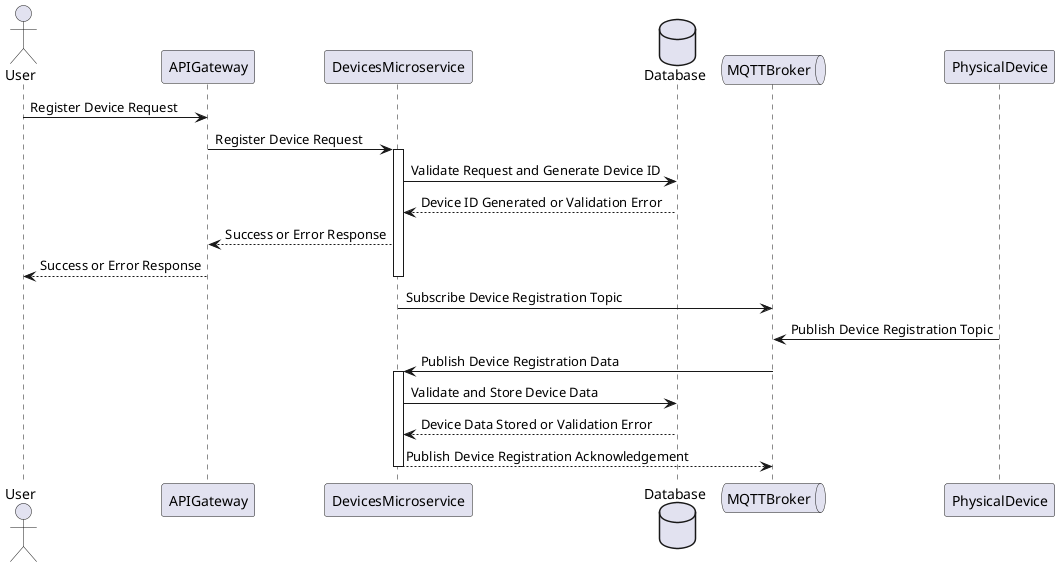@startuml
actor User as ApplicationUser
participant APIGateway
participant DevicesMicroservice
database Database
queue MQTTBroker
participant PhysicalDevice

ApplicationUser -> APIGateway: Register Device Request
APIGateway -> DevicesMicroservice: Register Device Request
activate DevicesMicroservice
DevicesMicroservice -> Database: Validate Request and Generate Device ID
Database --> DevicesMicroservice: Device ID Generated or Validation Error
DevicesMicroservice --> APIGateway: Success or Error Response
APIGateway --> ApplicationUser: Success or Error Response
deactivate DevicesMicroservice

DevicesMicroservice -> MQTTBroker: Subscribe Device Registration Topic
PhysicalDevice -> MQTTBroker: Publish Device Registration Topic
MQTTBroker -> DevicesMicroservice: Publish Device Registration Data
activate DevicesMicroservice
DevicesMicroservice -> Database: Validate and Store Device Data
Database --> DevicesMicroservice: Device Data Stored or Validation Error
DevicesMicroservice --> MQTTBroker: Publish Device Registration Acknowledgement
deactivate DevicesMicroservice
@enduml
